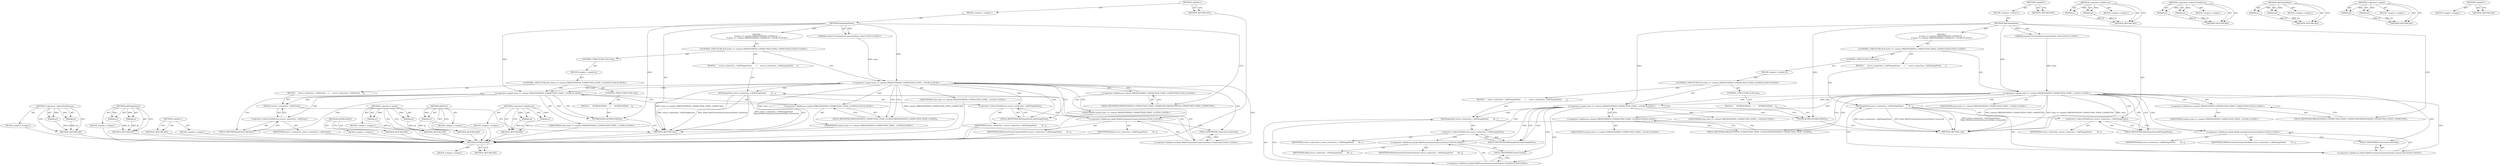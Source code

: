 digraph "NOTREACHED" {
vulnerable_87 [label=<(METHOD,NOTREACHED)>];
vulnerable_88 [label=<(BLOCK,&lt;empty&gt;,&lt;empty&gt;)>];
vulnerable_89 [label=<(METHOD_RETURN,ANY)>];
vulnerable_6 [label=<(METHOD,&lt;global&gt;)<SUB>1</SUB>>];
vulnerable_7 [label=<(BLOCK,&lt;empty&gt;,&lt;empty&gt;)<SUB>1</SUB>>];
vulnerable_8 [label=<(METHOD,DidChangeState)<SUB>1</SUB>>];
vulnerable_9 [label="<(PARAM,content::PresentationConnectionState state)<SUB>2</SUB>>"];
vulnerable_10 [label="<(BLOCK,{
  if (state == content::PRESENTATION_CONNECTI...,{
  if (state == content::PRESENTATION_CONNECTI...)<SUB>2</SUB>>"];
vulnerable_11 [label="<(CONTROL_STRUCTURE,IF,if (state == content::PRESENTATION_CONNECTION_STATE_CONNECTED))<SUB>3</SUB>>"];
vulnerable_12 [label="<(&lt;operator&gt;.equals,state == content::PRESENTATION_CONNECTION_STATE...)<SUB>3</SUB>>"];
vulnerable_13 [label="<(IDENTIFIER,state,state == content::PRESENTATION_CONNECTION_STATE...)<SUB>3</SUB>>"];
vulnerable_14 [label="<(&lt;operator&gt;.fieldAccess,content::PRESENTATION_CONNECTION_STATE_CONNECTED)<SUB>3</SUB>>"];
vulnerable_15 [label="<(IDENTIFIER,content,state == content::PRESENTATION_CONNECTION_STATE...)<SUB>3</SUB>>"];
vulnerable_16 [label=<(FIELD_IDENTIFIER,PRESENTATION_CONNECTION_STATE_CONNECTED,PRESENTATION_CONNECTION_STATE_CONNECTED)<SUB>3</SUB>>];
vulnerable_17 [label=<(BLOCK,{
     source_connection_-&gt;didChangeState(
    ...,{
     source_connection_-&gt;didChangeState(
    ...)<SUB>3</SUB>>];
vulnerable_18 [label=<(didChangeState,source_connection_-&gt;didChangeState(
         bl...)<SUB>4</SUB>>];
vulnerable_19 [label=<(&lt;operator&gt;.indirectFieldAccess,source_connection_-&gt;didChangeState)<SUB>4</SUB>>];
vulnerable_20 [label=<(IDENTIFIER,source_connection_,source_connection_-&gt;didChangeState(
         bl...)<SUB>4</SUB>>];
vulnerable_21 [label=<(FIELD_IDENTIFIER,didChangeState,didChangeState)<SUB>4</SUB>>];
vulnerable_22 [label="<(&lt;operator&gt;.fieldAccess,blink::WebPresentationConnectionState::Connected)<SUB>5</SUB>>"];
vulnerable_23 [label="<(&lt;operator&gt;.fieldAccess,blink::WebPresentationConnectionState)<SUB>5</SUB>>"];
vulnerable_24 [label=<(IDENTIFIER,blink,source_connection_-&gt;didChangeState(
         bl...)<SUB>5</SUB>>];
vulnerable_25 [label=<(IDENTIFIER,WebPresentationConnectionState,source_connection_-&gt;didChangeState(
         bl...)<SUB>5</SUB>>];
vulnerable_26 [label=<(FIELD_IDENTIFIER,Connected,Connected)<SUB>5</SUB>>];
vulnerable_27 [label=<(CONTROL_STRUCTURE,ELSE,else)<SUB>6</SUB>>];
vulnerable_28 [label=<(BLOCK,&lt;empty&gt;,&lt;empty&gt;)<SUB>6</SUB>>];
vulnerable_29 [label="<(CONTROL_STRUCTURE,IF,if (state == content::PRESENTATION_CONNECTION_STATE_CLOSED))<SUB>6</SUB>>"];
vulnerable_30 [label="<(&lt;operator&gt;.equals,state == content::PRESENTATION_CONNECTION_STATE...)<SUB>6</SUB>>"];
vulnerable_31 [label="<(IDENTIFIER,state,state == content::PRESENTATION_CONNECTION_STATE...)<SUB>6</SUB>>"];
vulnerable_32 [label="<(&lt;operator&gt;.fieldAccess,content::PRESENTATION_CONNECTION_STATE_CLOSED)<SUB>6</SUB>>"];
vulnerable_33 [label="<(IDENTIFIER,content,state == content::PRESENTATION_CONNECTION_STATE...)<SUB>6</SUB>>"];
vulnerable_34 [label=<(FIELD_IDENTIFIER,PRESENTATION_CONNECTION_STATE_CLOSED,PRESENTATION_CONNECTION_STATE_CLOSED)<SUB>6</SUB>>];
vulnerable_35 [label=<(BLOCK,{
    source_connection_-&gt;didChangeState(
     ...,{
    source_connection_-&gt;didChangeState(
     ...)<SUB>6</SUB>>];
vulnerable_36 [label=<(didChangeState,source_connection_-&gt;didChangeState(
        bli...)<SUB>7</SUB>>];
vulnerable_37 [label=<(&lt;operator&gt;.indirectFieldAccess,source_connection_-&gt;didChangeState)<SUB>7</SUB>>];
vulnerable_38 [label=<(IDENTIFIER,source_connection_,source_connection_-&gt;didChangeState(
        bli...)<SUB>7</SUB>>];
vulnerable_39 [label=<(FIELD_IDENTIFIER,didChangeState,didChangeState)<SUB>7</SUB>>];
vulnerable_40 [label="<(&lt;operator&gt;.fieldAccess,blink::WebPresentationConnectionState::Closed)<SUB>8</SUB>>"];
vulnerable_41 [label="<(&lt;operator&gt;.fieldAccess,blink::WebPresentationConnectionState)<SUB>8</SUB>>"];
vulnerable_42 [label=<(IDENTIFIER,blink,source_connection_-&gt;didChangeState(
        bli...)<SUB>8</SUB>>];
vulnerable_43 [label=<(IDENTIFIER,WebPresentationConnectionState,source_connection_-&gt;didChangeState(
        bli...)<SUB>8</SUB>>];
vulnerable_44 [label=<(FIELD_IDENTIFIER,Closed,Closed)<SUB>8</SUB>>];
vulnerable_45 [label=<(CONTROL_STRUCTURE,ELSE,else)<SUB>9</SUB>>];
vulnerable_46 [label=<(BLOCK,{
     NOTREACHED();
   },{
     NOTREACHED();
   })<SUB>9</SUB>>];
vulnerable_47 [label=<(NOTREACHED,NOTREACHED())<SUB>10</SUB>>];
vulnerable_48 [label=<(METHOD_RETURN,void)<SUB>1</SUB>>];
vulnerable_50 [label=<(METHOD_RETURN,ANY)<SUB>1</SUB>>];
vulnerable_72 [label=<(METHOD,&lt;operator&gt;.fieldAccess)>];
vulnerable_73 [label=<(PARAM,p1)>];
vulnerable_74 [label=<(PARAM,p2)>];
vulnerable_75 [label=<(BLOCK,&lt;empty&gt;,&lt;empty&gt;)>];
vulnerable_76 [label=<(METHOD_RETURN,ANY)>];
vulnerable_82 [label=<(METHOD,&lt;operator&gt;.indirectFieldAccess)>];
vulnerable_83 [label=<(PARAM,p1)>];
vulnerable_84 [label=<(PARAM,p2)>];
vulnerable_85 [label=<(BLOCK,&lt;empty&gt;,&lt;empty&gt;)>];
vulnerable_86 [label=<(METHOD_RETURN,ANY)>];
vulnerable_77 [label=<(METHOD,didChangeState)>];
vulnerable_78 [label=<(PARAM,p1)>];
vulnerable_79 [label=<(PARAM,p2)>];
vulnerable_80 [label=<(BLOCK,&lt;empty&gt;,&lt;empty&gt;)>];
vulnerable_81 [label=<(METHOD_RETURN,ANY)>];
vulnerable_67 [label=<(METHOD,&lt;operator&gt;.equals)>];
vulnerable_68 [label=<(PARAM,p1)>];
vulnerable_69 [label=<(PARAM,p2)>];
vulnerable_70 [label=<(BLOCK,&lt;empty&gt;,&lt;empty&gt;)>];
vulnerable_71 [label=<(METHOD_RETURN,ANY)>];
vulnerable_61 [label=<(METHOD,&lt;global&gt;)<SUB>1</SUB>>];
vulnerable_62 [label=<(BLOCK,&lt;empty&gt;,&lt;empty&gt;)>];
vulnerable_63 [label=<(METHOD_RETURN,ANY)>];
fixed_82 [label=<(METHOD,didClose)>];
fixed_83 [label=<(PARAM,p1)>];
fixed_84 [label=<(BLOCK,&lt;empty&gt;,&lt;empty&gt;)>];
fixed_85 [label=<(METHOD_RETURN,ANY)>];
fixed_6 [label=<(METHOD,&lt;global&gt;)<SUB>1</SUB>>];
fixed_7 [label=<(BLOCK,&lt;empty&gt;,&lt;empty&gt;)<SUB>1</SUB>>];
fixed_8 [label=<(METHOD,DidChangeState)<SUB>1</SUB>>];
fixed_9 [label="<(PARAM,content::PresentationConnectionState state)<SUB>2</SUB>>"];
fixed_10 [label="<(BLOCK,{
  if (state == content::PRESENTATION_CONNECTI...,{
  if (state == content::PRESENTATION_CONNECTI...)<SUB>2</SUB>>"];
fixed_11 [label="<(CONTROL_STRUCTURE,IF,if (state == content::PRESENTATION_CONNECTION_STATE_CONNECTED))<SUB>3</SUB>>"];
fixed_12 [label="<(&lt;operator&gt;.equals,state == content::PRESENTATION_CONNECTION_STATE...)<SUB>3</SUB>>"];
fixed_13 [label="<(IDENTIFIER,state,state == content::PRESENTATION_CONNECTION_STATE...)<SUB>3</SUB>>"];
fixed_14 [label="<(&lt;operator&gt;.fieldAccess,content::PRESENTATION_CONNECTION_STATE_CONNECTED)<SUB>3</SUB>>"];
fixed_15 [label="<(IDENTIFIER,content,state == content::PRESENTATION_CONNECTION_STATE...)<SUB>3</SUB>>"];
fixed_16 [label=<(FIELD_IDENTIFIER,PRESENTATION_CONNECTION_STATE_CONNECTED,PRESENTATION_CONNECTION_STATE_CONNECTED)<SUB>3</SUB>>];
fixed_17 [label=<(BLOCK,{
     source_connection_-&gt;didChangeState(
    ...,{
     source_connection_-&gt;didChangeState(
    ...)<SUB>3</SUB>>];
fixed_18 [label=<(didChangeState,source_connection_-&gt;didChangeState(
         bl...)<SUB>4</SUB>>];
fixed_19 [label=<(&lt;operator&gt;.indirectFieldAccess,source_connection_-&gt;didChangeState)<SUB>4</SUB>>];
fixed_20 [label=<(IDENTIFIER,source_connection_,source_connection_-&gt;didChangeState(
         bl...)<SUB>4</SUB>>];
fixed_21 [label=<(FIELD_IDENTIFIER,didChangeState,didChangeState)<SUB>4</SUB>>];
fixed_22 [label="<(&lt;operator&gt;.fieldAccess,blink::WebPresentationConnectionState::Connected)<SUB>5</SUB>>"];
fixed_23 [label="<(&lt;operator&gt;.fieldAccess,blink::WebPresentationConnectionState)<SUB>5</SUB>>"];
fixed_24 [label=<(IDENTIFIER,blink,source_connection_-&gt;didChangeState(
         bl...)<SUB>5</SUB>>];
fixed_25 [label=<(IDENTIFIER,WebPresentationConnectionState,source_connection_-&gt;didChangeState(
         bl...)<SUB>5</SUB>>];
fixed_26 [label=<(FIELD_IDENTIFIER,Connected,Connected)<SUB>5</SUB>>];
fixed_27 [label=<(CONTROL_STRUCTURE,ELSE,else)<SUB>6</SUB>>];
fixed_28 [label=<(BLOCK,&lt;empty&gt;,&lt;empty&gt;)<SUB>6</SUB>>];
fixed_29 [label="<(CONTROL_STRUCTURE,IF,if (state == content::PRESENTATION_CONNECTION_STATE_CLOSED))<SUB>6</SUB>>"];
fixed_30 [label="<(&lt;operator&gt;.equals,state == content::PRESENTATION_CONNECTION_STATE...)<SUB>6</SUB>>"];
fixed_31 [label="<(IDENTIFIER,state,state == content::PRESENTATION_CONNECTION_STATE...)<SUB>6</SUB>>"];
fixed_32 [label="<(&lt;operator&gt;.fieldAccess,content::PRESENTATION_CONNECTION_STATE_CLOSED)<SUB>6</SUB>>"];
fixed_33 [label="<(IDENTIFIER,content,state == content::PRESENTATION_CONNECTION_STATE...)<SUB>6</SUB>>"];
fixed_34 [label=<(FIELD_IDENTIFIER,PRESENTATION_CONNECTION_STATE_CLOSED,PRESENTATION_CONNECTION_STATE_CLOSED)<SUB>6</SUB>>];
fixed_35 [label=<(BLOCK,{
    source_connection_-&gt;didClose();
   },{
    source_connection_-&gt;didClose();
   })<SUB>6</SUB>>];
fixed_36 [label=<(didClose,source_connection_-&gt;didClose())<SUB>7</SUB>>];
fixed_37 [label=<(&lt;operator&gt;.indirectFieldAccess,source_connection_-&gt;didClose)<SUB>7</SUB>>];
fixed_38 [label=<(IDENTIFIER,source_connection_,source_connection_-&gt;didClose())<SUB>7</SUB>>];
fixed_39 [label=<(FIELD_IDENTIFIER,didClose,didClose)<SUB>7</SUB>>];
fixed_40 [label=<(CONTROL_STRUCTURE,ELSE,else)<SUB>8</SUB>>];
fixed_41 [label=<(BLOCK,{
     NOTREACHED();
   },{
     NOTREACHED();
   })<SUB>8</SUB>>];
fixed_42 [label=<(NOTREACHED,NOTREACHED())<SUB>9</SUB>>];
fixed_43 [label=<(METHOD_RETURN,void)<SUB>1</SUB>>];
fixed_45 [label=<(METHOD_RETURN,ANY)<SUB>1</SUB>>];
fixed_67 [label=<(METHOD,&lt;operator&gt;.fieldAccess)>];
fixed_68 [label=<(PARAM,p1)>];
fixed_69 [label=<(PARAM,p2)>];
fixed_70 [label=<(BLOCK,&lt;empty&gt;,&lt;empty&gt;)>];
fixed_71 [label=<(METHOD_RETURN,ANY)>];
fixed_77 [label=<(METHOD,&lt;operator&gt;.indirectFieldAccess)>];
fixed_78 [label=<(PARAM,p1)>];
fixed_79 [label=<(PARAM,p2)>];
fixed_80 [label=<(BLOCK,&lt;empty&gt;,&lt;empty&gt;)>];
fixed_81 [label=<(METHOD_RETURN,ANY)>];
fixed_72 [label=<(METHOD,didChangeState)>];
fixed_73 [label=<(PARAM,p1)>];
fixed_74 [label=<(PARAM,p2)>];
fixed_75 [label=<(BLOCK,&lt;empty&gt;,&lt;empty&gt;)>];
fixed_76 [label=<(METHOD_RETURN,ANY)>];
fixed_62 [label=<(METHOD,&lt;operator&gt;.equals)>];
fixed_63 [label=<(PARAM,p1)>];
fixed_64 [label=<(PARAM,p2)>];
fixed_65 [label=<(BLOCK,&lt;empty&gt;,&lt;empty&gt;)>];
fixed_66 [label=<(METHOD_RETURN,ANY)>];
fixed_56 [label=<(METHOD,&lt;global&gt;)<SUB>1</SUB>>];
fixed_57 [label=<(BLOCK,&lt;empty&gt;,&lt;empty&gt;)>];
fixed_58 [label=<(METHOD_RETURN,ANY)>];
fixed_86 [label=<(METHOD,NOTREACHED)>];
fixed_87 [label=<(BLOCK,&lt;empty&gt;,&lt;empty&gt;)>];
fixed_88 [label=<(METHOD_RETURN,ANY)>];
vulnerable_87 -> vulnerable_88  [key=0, label="AST: "];
vulnerable_87 -> vulnerable_89  [key=0, label="AST: "];
vulnerable_87 -> vulnerable_89  [key=1, label="CFG: "];
vulnerable_6 -> vulnerable_7  [key=0, label="AST: "];
vulnerable_6 -> vulnerable_50  [key=0, label="AST: "];
vulnerable_6 -> vulnerable_50  [key=1, label="CFG: "];
vulnerable_7 -> vulnerable_8  [key=0, label="AST: "];
vulnerable_8 -> vulnerable_9  [key=0, label="AST: "];
vulnerable_8 -> vulnerable_9  [key=1, label="DDG: "];
vulnerable_8 -> vulnerable_10  [key=0, label="AST: "];
vulnerable_8 -> vulnerable_48  [key=0, label="AST: "];
vulnerable_8 -> vulnerable_16  [key=0, label="CFG: "];
vulnerable_8 -> vulnerable_12  [key=0, label="DDG: "];
vulnerable_8 -> vulnerable_30  [key=0, label="DDG: "];
vulnerable_8 -> vulnerable_47  [key=0, label="DDG: "];
vulnerable_9 -> vulnerable_12  [key=0, label="DDG: state"];
vulnerable_10 -> vulnerable_11  [key=0, label="AST: "];
vulnerable_11 -> vulnerable_12  [key=0, label="AST: "];
vulnerable_11 -> vulnerable_17  [key=0, label="AST: "];
vulnerable_11 -> vulnerable_27  [key=0, label="AST: "];
vulnerable_12 -> vulnerable_13  [key=0, label="AST: "];
vulnerable_12 -> vulnerable_14  [key=0, label="AST: "];
vulnerable_12 -> vulnerable_21  [key=0, label="CFG: "];
vulnerable_12 -> vulnerable_21  [key=1, label="CDG: "];
vulnerable_12 -> vulnerable_34  [key=0, label="CFG: "];
vulnerable_12 -> vulnerable_34  [key=1, label="CDG: "];
vulnerable_12 -> vulnerable_48  [key=0, label="DDG: state"];
vulnerable_12 -> vulnerable_48  [key=1, label="DDG: content::PRESENTATION_CONNECTION_STATE_CONNECTED"];
vulnerable_12 -> vulnerable_48  [key=2, label="DDG: state == content::PRESENTATION_CONNECTION_STATE_CONNECTED"];
vulnerable_12 -> vulnerable_30  [key=0, label="DDG: state"];
vulnerable_12 -> vulnerable_30  [key=1, label="CDG: "];
vulnerable_12 -> vulnerable_32  [key=0, label="CDG: "];
vulnerable_12 -> vulnerable_26  [key=0, label="CDG: "];
vulnerable_12 -> vulnerable_23  [key=0, label="CDG: "];
vulnerable_12 -> vulnerable_19  [key=0, label="CDG: "];
vulnerable_12 -> vulnerable_22  [key=0, label="CDG: "];
vulnerable_12 -> vulnerable_18  [key=0, label="CDG: "];
vulnerable_14 -> vulnerable_15  [key=0, label="AST: "];
vulnerable_14 -> vulnerable_16  [key=0, label="AST: "];
vulnerable_14 -> vulnerable_12  [key=0, label="CFG: "];
vulnerable_16 -> vulnerable_14  [key=0, label="CFG: "];
vulnerable_17 -> vulnerable_18  [key=0, label="AST: "];
vulnerable_18 -> vulnerable_19  [key=0, label="AST: "];
vulnerable_18 -> vulnerable_22  [key=0, label="AST: "];
vulnerable_18 -> vulnerable_48  [key=0, label="CFG: "];
vulnerable_18 -> vulnerable_48  [key=1, label="DDG: source_connection_-&gt;didChangeState"];
vulnerable_18 -> vulnerable_48  [key=2, label="DDG: blink::WebPresentationConnectionState::Connected"];
vulnerable_18 -> vulnerable_48  [key=3, label="DDG: source_connection_-&gt;didChangeState(
         blink::WebPresentationConnectionState::Connected)"];
vulnerable_19 -> vulnerable_20  [key=0, label="AST: "];
vulnerable_19 -> vulnerable_21  [key=0, label="AST: "];
vulnerable_19 -> vulnerable_23  [key=0, label="CFG: "];
vulnerable_21 -> vulnerable_19  [key=0, label="CFG: "];
vulnerable_22 -> vulnerable_23  [key=0, label="AST: "];
vulnerable_22 -> vulnerable_26  [key=0, label="AST: "];
vulnerable_22 -> vulnerable_18  [key=0, label="CFG: "];
vulnerable_23 -> vulnerable_24  [key=0, label="AST: "];
vulnerable_23 -> vulnerable_25  [key=0, label="AST: "];
vulnerable_23 -> vulnerable_26  [key=0, label="CFG: "];
vulnerable_26 -> vulnerable_22  [key=0, label="CFG: "];
vulnerable_27 -> vulnerable_28  [key=0, label="AST: "];
vulnerable_28 -> vulnerable_29  [key=0, label="AST: "];
vulnerable_29 -> vulnerable_30  [key=0, label="AST: "];
vulnerable_29 -> vulnerable_35  [key=0, label="AST: "];
vulnerable_29 -> vulnerable_45  [key=0, label="AST: "];
vulnerable_30 -> vulnerable_31  [key=0, label="AST: "];
vulnerable_30 -> vulnerable_32  [key=0, label="AST: "];
vulnerable_30 -> vulnerable_47  [key=0, label="CFG: "];
vulnerable_30 -> vulnerable_47  [key=1, label="CDG: "];
vulnerable_30 -> vulnerable_39  [key=0, label="CFG: "];
vulnerable_30 -> vulnerable_39  [key=1, label="CDG: "];
vulnerable_30 -> vulnerable_36  [key=0, label="CDG: "];
vulnerable_30 -> vulnerable_37  [key=0, label="CDG: "];
vulnerable_30 -> vulnerable_41  [key=0, label="CDG: "];
vulnerable_30 -> vulnerable_40  [key=0, label="CDG: "];
vulnerable_30 -> vulnerable_44  [key=0, label="CDG: "];
vulnerable_32 -> vulnerable_33  [key=0, label="AST: "];
vulnerable_32 -> vulnerable_34  [key=0, label="AST: "];
vulnerable_32 -> vulnerable_30  [key=0, label="CFG: "];
vulnerable_34 -> vulnerable_32  [key=0, label="CFG: "];
vulnerable_35 -> vulnerable_36  [key=0, label="AST: "];
vulnerable_36 -> vulnerable_37  [key=0, label="AST: "];
vulnerable_36 -> vulnerable_40  [key=0, label="AST: "];
vulnerable_36 -> vulnerable_48  [key=0, label="CFG: "];
vulnerable_37 -> vulnerable_38  [key=0, label="AST: "];
vulnerable_37 -> vulnerable_39  [key=0, label="AST: "];
vulnerable_37 -> vulnerable_41  [key=0, label="CFG: "];
vulnerable_39 -> vulnerable_37  [key=0, label="CFG: "];
vulnerable_40 -> vulnerable_41  [key=0, label="AST: "];
vulnerable_40 -> vulnerable_44  [key=0, label="AST: "];
vulnerable_40 -> vulnerable_36  [key=0, label="CFG: "];
vulnerable_41 -> vulnerable_42  [key=0, label="AST: "];
vulnerable_41 -> vulnerable_43  [key=0, label="AST: "];
vulnerable_41 -> vulnerable_44  [key=0, label="CFG: "];
vulnerable_44 -> vulnerable_40  [key=0, label="CFG: "];
vulnerable_45 -> vulnerable_46  [key=0, label="AST: "];
vulnerable_46 -> vulnerable_47  [key=0, label="AST: "];
vulnerable_47 -> vulnerable_48  [key=0, label="CFG: "];
vulnerable_72 -> vulnerable_73  [key=0, label="AST: "];
vulnerable_72 -> vulnerable_73  [key=1, label="DDG: "];
vulnerable_72 -> vulnerable_75  [key=0, label="AST: "];
vulnerable_72 -> vulnerable_74  [key=0, label="AST: "];
vulnerable_72 -> vulnerable_74  [key=1, label="DDG: "];
vulnerable_72 -> vulnerable_76  [key=0, label="AST: "];
vulnerable_72 -> vulnerable_76  [key=1, label="CFG: "];
vulnerable_73 -> vulnerable_76  [key=0, label="DDG: p1"];
vulnerable_74 -> vulnerable_76  [key=0, label="DDG: p2"];
vulnerable_82 -> vulnerable_83  [key=0, label="AST: "];
vulnerable_82 -> vulnerable_83  [key=1, label="DDG: "];
vulnerable_82 -> vulnerable_85  [key=0, label="AST: "];
vulnerable_82 -> vulnerable_84  [key=0, label="AST: "];
vulnerable_82 -> vulnerable_84  [key=1, label="DDG: "];
vulnerable_82 -> vulnerable_86  [key=0, label="AST: "];
vulnerable_82 -> vulnerable_86  [key=1, label="CFG: "];
vulnerable_83 -> vulnerable_86  [key=0, label="DDG: p1"];
vulnerable_84 -> vulnerable_86  [key=0, label="DDG: p2"];
vulnerable_77 -> vulnerable_78  [key=0, label="AST: "];
vulnerable_77 -> vulnerable_78  [key=1, label="DDG: "];
vulnerable_77 -> vulnerable_80  [key=0, label="AST: "];
vulnerable_77 -> vulnerable_79  [key=0, label="AST: "];
vulnerable_77 -> vulnerable_79  [key=1, label="DDG: "];
vulnerable_77 -> vulnerable_81  [key=0, label="AST: "];
vulnerable_77 -> vulnerable_81  [key=1, label="CFG: "];
vulnerable_78 -> vulnerable_81  [key=0, label="DDG: p1"];
vulnerable_79 -> vulnerable_81  [key=0, label="DDG: p2"];
vulnerable_67 -> vulnerable_68  [key=0, label="AST: "];
vulnerable_67 -> vulnerable_68  [key=1, label="DDG: "];
vulnerable_67 -> vulnerable_70  [key=0, label="AST: "];
vulnerable_67 -> vulnerable_69  [key=0, label="AST: "];
vulnerable_67 -> vulnerable_69  [key=1, label="DDG: "];
vulnerable_67 -> vulnerable_71  [key=0, label="AST: "];
vulnerable_67 -> vulnerable_71  [key=1, label="CFG: "];
vulnerable_68 -> vulnerable_71  [key=0, label="DDG: p1"];
vulnerable_69 -> vulnerable_71  [key=0, label="DDG: p2"];
vulnerable_61 -> vulnerable_62  [key=0, label="AST: "];
vulnerable_61 -> vulnerable_63  [key=0, label="AST: "];
vulnerable_61 -> vulnerable_63  [key=1, label="CFG: "];
fixed_82 -> fixed_83  [key=0, label="AST: "];
fixed_82 -> fixed_83  [key=1, label="DDG: "];
fixed_82 -> fixed_84  [key=0, label="AST: "];
fixed_82 -> fixed_85  [key=0, label="AST: "];
fixed_82 -> fixed_85  [key=1, label="CFG: "];
fixed_83 -> fixed_85  [key=0, label="DDG: p1"];
fixed_84 -> vulnerable_87  [key=0];
fixed_85 -> vulnerable_87  [key=0];
fixed_6 -> fixed_7  [key=0, label="AST: "];
fixed_6 -> fixed_45  [key=0, label="AST: "];
fixed_6 -> fixed_45  [key=1, label="CFG: "];
fixed_7 -> fixed_8  [key=0, label="AST: "];
fixed_8 -> fixed_9  [key=0, label="AST: "];
fixed_8 -> fixed_9  [key=1, label="DDG: "];
fixed_8 -> fixed_10  [key=0, label="AST: "];
fixed_8 -> fixed_43  [key=0, label="AST: "];
fixed_8 -> fixed_16  [key=0, label="CFG: "];
fixed_8 -> fixed_12  [key=0, label="DDG: "];
fixed_8 -> fixed_30  [key=0, label="DDG: "];
fixed_8 -> fixed_42  [key=0, label="DDG: "];
fixed_9 -> fixed_12  [key=0, label="DDG: state"];
fixed_10 -> fixed_11  [key=0, label="AST: "];
fixed_11 -> fixed_12  [key=0, label="AST: "];
fixed_11 -> fixed_17  [key=0, label="AST: "];
fixed_11 -> fixed_27  [key=0, label="AST: "];
fixed_12 -> fixed_13  [key=0, label="AST: "];
fixed_12 -> fixed_14  [key=0, label="AST: "];
fixed_12 -> fixed_21  [key=0, label="CFG: "];
fixed_12 -> fixed_21  [key=1, label="CDG: "];
fixed_12 -> fixed_34  [key=0, label="CFG: "];
fixed_12 -> fixed_34  [key=1, label="CDG: "];
fixed_12 -> fixed_43  [key=0, label="DDG: state"];
fixed_12 -> fixed_43  [key=1, label="DDG: content::PRESENTATION_CONNECTION_STATE_CONNECTED"];
fixed_12 -> fixed_43  [key=2, label="DDG: state == content::PRESENTATION_CONNECTION_STATE_CONNECTED"];
fixed_12 -> fixed_30  [key=0, label="DDG: state"];
fixed_12 -> fixed_30  [key=1, label="CDG: "];
fixed_12 -> fixed_32  [key=0, label="CDG: "];
fixed_12 -> fixed_18  [key=0, label="CDG: "];
fixed_12 -> fixed_26  [key=0, label="CDG: "];
fixed_12 -> fixed_23  [key=0, label="CDG: "];
fixed_12 -> fixed_19  [key=0, label="CDG: "];
fixed_12 -> fixed_22  [key=0, label="CDG: "];
fixed_13 -> vulnerable_87  [key=0];
fixed_14 -> fixed_15  [key=0, label="AST: "];
fixed_14 -> fixed_16  [key=0, label="AST: "];
fixed_14 -> fixed_12  [key=0, label="CFG: "];
fixed_15 -> vulnerable_87  [key=0];
fixed_16 -> fixed_14  [key=0, label="CFG: "];
fixed_17 -> fixed_18  [key=0, label="AST: "];
fixed_18 -> fixed_19  [key=0, label="AST: "];
fixed_18 -> fixed_22  [key=0, label="AST: "];
fixed_18 -> fixed_43  [key=0, label="CFG: "];
fixed_18 -> fixed_43  [key=1, label="DDG: source_connection_-&gt;didChangeState"];
fixed_18 -> fixed_43  [key=2, label="DDG: blink::WebPresentationConnectionState::Connected"];
fixed_18 -> fixed_43  [key=3, label="DDG: source_connection_-&gt;didChangeState(
         blink::WebPresentationConnectionState::Connected)"];
fixed_19 -> fixed_20  [key=0, label="AST: "];
fixed_19 -> fixed_21  [key=0, label="AST: "];
fixed_19 -> fixed_23  [key=0, label="CFG: "];
fixed_20 -> vulnerable_87  [key=0];
fixed_21 -> fixed_19  [key=0, label="CFG: "];
fixed_22 -> fixed_23  [key=0, label="AST: "];
fixed_22 -> fixed_26  [key=0, label="AST: "];
fixed_22 -> fixed_18  [key=0, label="CFG: "];
fixed_23 -> fixed_24  [key=0, label="AST: "];
fixed_23 -> fixed_25  [key=0, label="AST: "];
fixed_23 -> fixed_26  [key=0, label="CFG: "];
fixed_24 -> vulnerable_87  [key=0];
fixed_25 -> vulnerable_87  [key=0];
fixed_26 -> fixed_22  [key=0, label="CFG: "];
fixed_27 -> fixed_28  [key=0, label="AST: "];
fixed_28 -> fixed_29  [key=0, label="AST: "];
fixed_29 -> fixed_30  [key=0, label="AST: "];
fixed_29 -> fixed_35  [key=0, label="AST: "];
fixed_29 -> fixed_40  [key=0, label="AST: "];
fixed_30 -> fixed_31  [key=0, label="AST: "];
fixed_30 -> fixed_32  [key=0, label="AST: "];
fixed_30 -> fixed_42  [key=0, label="CFG: "];
fixed_30 -> fixed_42  [key=1, label="CDG: "];
fixed_30 -> fixed_39  [key=0, label="CFG: "];
fixed_30 -> fixed_39  [key=1, label="CDG: "];
fixed_30 -> fixed_36  [key=0, label="CDG: "];
fixed_30 -> fixed_37  [key=0, label="CDG: "];
fixed_31 -> vulnerable_87  [key=0];
fixed_32 -> fixed_33  [key=0, label="AST: "];
fixed_32 -> fixed_34  [key=0, label="AST: "];
fixed_32 -> fixed_30  [key=0, label="CFG: "];
fixed_33 -> vulnerable_87  [key=0];
fixed_34 -> fixed_32  [key=0, label="CFG: "];
fixed_35 -> fixed_36  [key=0, label="AST: "];
fixed_36 -> fixed_37  [key=0, label="AST: "];
fixed_36 -> fixed_43  [key=0, label="CFG: "];
fixed_37 -> fixed_38  [key=0, label="AST: "];
fixed_37 -> fixed_39  [key=0, label="AST: "];
fixed_37 -> fixed_36  [key=0, label="CFG: "];
fixed_38 -> vulnerable_87  [key=0];
fixed_39 -> fixed_37  [key=0, label="CFG: "];
fixed_40 -> fixed_41  [key=0, label="AST: "];
fixed_41 -> fixed_42  [key=0, label="AST: "];
fixed_42 -> fixed_43  [key=0, label="CFG: "];
fixed_43 -> vulnerable_87  [key=0];
fixed_45 -> vulnerable_87  [key=0];
fixed_67 -> fixed_68  [key=0, label="AST: "];
fixed_67 -> fixed_68  [key=1, label="DDG: "];
fixed_67 -> fixed_70  [key=0, label="AST: "];
fixed_67 -> fixed_69  [key=0, label="AST: "];
fixed_67 -> fixed_69  [key=1, label="DDG: "];
fixed_67 -> fixed_71  [key=0, label="AST: "];
fixed_67 -> fixed_71  [key=1, label="CFG: "];
fixed_68 -> fixed_71  [key=0, label="DDG: p1"];
fixed_69 -> fixed_71  [key=0, label="DDG: p2"];
fixed_70 -> vulnerable_87  [key=0];
fixed_71 -> vulnerable_87  [key=0];
fixed_77 -> fixed_78  [key=0, label="AST: "];
fixed_77 -> fixed_78  [key=1, label="DDG: "];
fixed_77 -> fixed_80  [key=0, label="AST: "];
fixed_77 -> fixed_79  [key=0, label="AST: "];
fixed_77 -> fixed_79  [key=1, label="DDG: "];
fixed_77 -> fixed_81  [key=0, label="AST: "];
fixed_77 -> fixed_81  [key=1, label="CFG: "];
fixed_78 -> fixed_81  [key=0, label="DDG: p1"];
fixed_79 -> fixed_81  [key=0, label="DDG: p2"];
fixed_80 -> vulnerable_87  [key=0];
fixed_81 -> vulnerable_87  [key=0];
fixed_72 -> fixed_73  [key=0, label="AST: "];
fixed_72 -> fixed_73  [key=1, label="DDG: "];
fixed_72 -> fixed_75  [key=0, label="AST: "];
fixed_72 -> fixed_74  [key=0, label="AST: "];
fixed_72 -> fixed_74  [key=1, label="DDG: "];
fixed_72 -> fixed_76  [key=0, label="AST: "];
fixed_72 -> fixed_76  [key=1, label="CFG: "];
fixed_73 -> fixed_76  [key=0, label="DDG: p1"];
fixed_74 -> fixed_76  [key=0, label="DDG: p2"];
fixed_75 -> vulnerable_87  [key=0];
fixed_76 -> vulnerable_87  [key=0];
fixed_62 -> fixed_63  [key=0, label="AST: "];
fixed_62 -> fixed_63  [key=1, label="DDG: "];
fixed_62 -> fixed_65  [key=0, label="AST: "];
fixed_62 -> fixed_64  [key=0, label="AST: "];
fixed_62 -> fixed_64  [key=1, label="DDG: "];
fixed_62 -> fixed_66  [key=0, label="AST: "];
fixed_62 -> fixed_66  [key=1, label="CFG: "];
fixed_63 -> fixed_66  [key=0, label="DDG: p1"];
fixed_64 -> fixed_66  [key=0, label="DDG: p2"];
fixed_65 -> vulnerable_87  [key=0];
fixed_66 -> vulnerable_87  [key=0];
fixed_56 -> fixed_57  [key=0, label="AST: "];
fixed_56 -> fixed_58  [key=0, label="AST: "];
fixed_56 -> fixed_58  [key=1, label="CFG: "];
fixed_57 -> vulnerable_87  [key=0];
fixed_58 -> vulnerable_87  [key=0];
fixed_86 -> fixed_87  [key=0, label="AST: "];
fixed_86 -> fixed_88  [key=0, label="AST: "];
fixed_86 -> fixed_88  [key=1, label="CFG: "];
fixed_87 -> vulnerable_87  [key=0];
fixed_88 -> vulnerable_87  [key=0];
}
